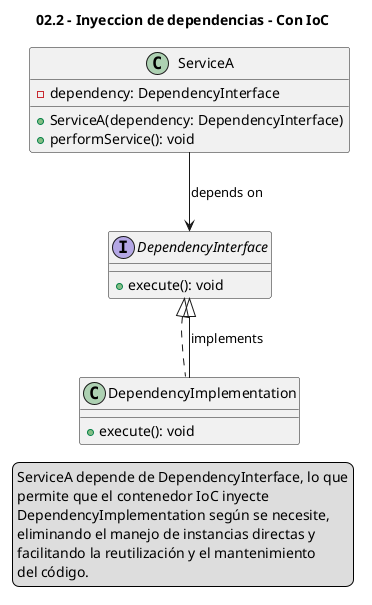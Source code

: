 @startuml

title 02.2 - Inyeccion de dependencias - Con IoC

legend left
ServiceA depende de DependencyInterface, lo que
permite que el contenedor IoC inyecte
DependencyImplementation según se necesite,
eliminando el manejo de instancias directas y
facilitando la reutilización y el mantenimiento
del código.
end legend

class ServiceA {
    - dependency: DependencyInterface
    + ServiceA(dependency: DependencyInterface)
    + performService(): void
}

interface DependencyInterface {
    + execute(): void
}

class DependencyImplementation implements DependencyInterface {
    + execute(): void
}

ServiceA --> DependencyInterface : depends on
DependencyImplementation --|> DependencyInterface : implements
@enduml

ServiceA depende de DependencyInterface, lo que permite que el contenedor IoC inyecte DependencyImplementation según se necesite, eliminando el manejo de instancias directas y facilitando la reutilización y el mantenimiento del código.